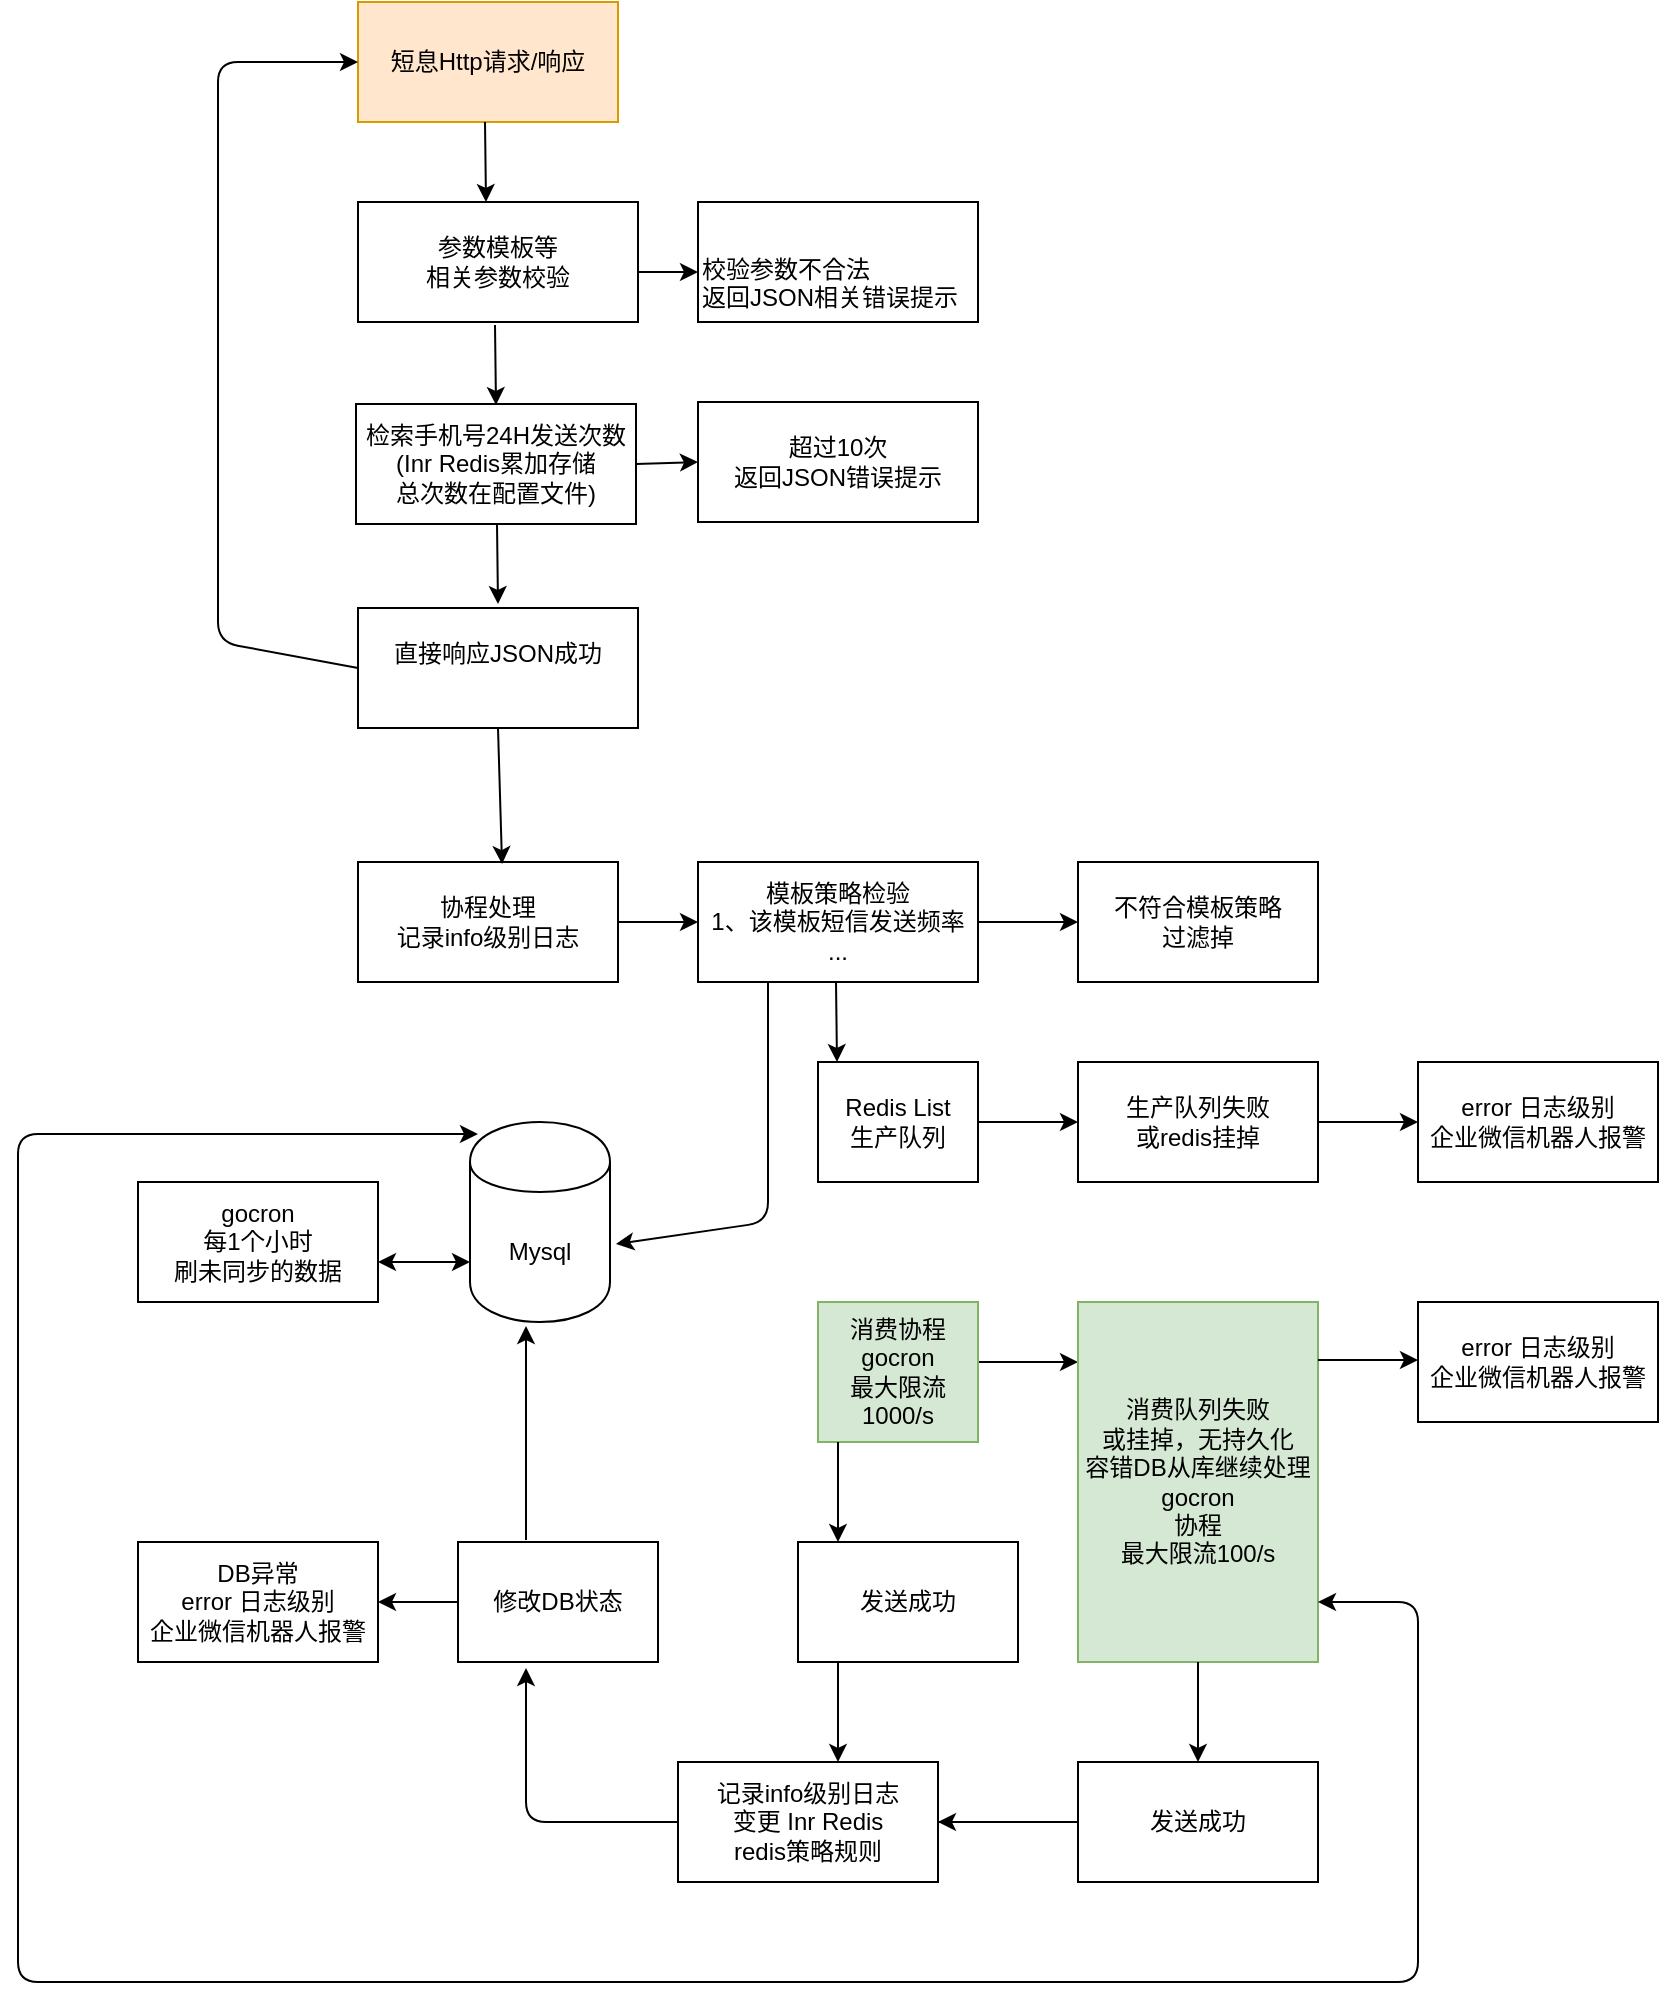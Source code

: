 <mxfile version="12.2.2" type="github" pages="1">
  <diagram id="TEr-i3hXzBpxG9_pwskx" name="Page-1">
    <mxGraphModel dx="1024" dy="539" grid="1" gridSize="10" guides="1" tooltips="1" connect="1" arrows="1" fold="1" page="1" pageScale="1" pageWidth="850" pageHeight="1100" math="0" shadow="0">
      <root>
        <mxCell id="0"/>
        <mxCell id="1" parent="0"/>
        <mxCell id="14zkq9FagbulSUfMpFAQ-1" value="&lt;div&gt;短息Http请求/响应&lt;/div&gt;" style="rounded=0;whiteSpace=wrap;html=1;fillColor=#ffe6cc;strokeColor=#d79b00;" parent="1" vertex="1">
          <mxGeometry x="190" y="70" width="130" height="60" as="geometry"/>
        </mxCell>
        <mxCell id="14zkq9FagbulSUfMpFAQ-2" value="&lt;div&gt;参数模板等&lt;/div&gt;&lt;div&gt;相关参数校验&lt;/div&gt;" style="rounded=0;whiteSpace=wrap;html=1;" parent="1" vertex="1">
          <mxGeometry x="190" y="170" width="140" height="60" as="geometry"/>
        </mxCell>
        <mxCell id="14zkq9FagbulSUfMpFAQ-4" value="" style="rounded=0;whiteSpace=wrap;html=1;" parent="1" vertex="1">
          <mxGeometry x="360" y="170" width="140" height="60" as="geometry"/>
        </mxCell>
        <mxCell id="14zkq9FagbulSUfMpFAQ-5" value="&lt;div&gt;校验参数不合法 &lt;br&gt;&lt;/div&gt;&lt;div&gt;返回JSON相关错误提示&lt;/div&gt;" style="text;html=1;" parent="1" vertex="1">
          <mxGeometry x="360" y="190" width="120" height="30" as="geometry"/>
        </mxCell>
        <mxCell id="14zkq9FagbulSUfMpFAQ-6" value="&lt;div&gt;检索手机号24H发送次数&lt;/div&gt;&lt;div&gt;(Inr Redis累加存储&lt;/div&gt;&lt;div&gt;总次数在配置文件)&lt;/div&gt;" style="rounded=0;whiteSpace=wrap;html=1;" parent="1" vertex="1">
          <mxGeometry x="189" y="271" width="140" height="60" as="geometry"/>
        </mxCell>
        <mxCell id="14zkq9FagbulSUfMpFAQ-7" value="&lt;div&gt;超过10次&lt;/div&gt;&lt;div&gt;返回JSON错误提示&lt;br&gt;&lt;/div&gt;" style="rounded=0;whiteSpace=wrap;html=1;" parent="1" vertex="1">
          <mxGeometry x="360" y="270" width="140" height="60" as="geometry"/>
        </mxCell>
        <mxCell id="14zkq9FagbulSUfMpFAQ-8" value="&lt;div&gt;直接响应JSON成功&lt;/div&gt;&lt;div&gt;&lt;br&gt;&lt;/div&gt;" style="rounded=0;whiteSpace=wrap;html=1;" parent="1" vertex="1">
          <mxGeometry x="190" y="373" width="140" height="60" as="geometry"/>
        </mxCell>
        <mxCell id="14zkq9FagbulSUfMpFAQ-11" value="&lt;div&gt;模板策略检验&lt;/div&gt;&lt;div&gt;1、该模板短信发送频率&lt;br&gt;&lt;/div&gt;&lt;div&gt;...&lt;br&gt;&lt;/div&gt;" style="rounded=0;whiteSpace=wrap;html=1;" parent="1" vertex="1">
          <mxGeometry x="360" y="500" width="140" height="60" as="geometry"/>
        </mxCell>
        <mxCell id="14zkq9FagbulSUfMpFAQ-13" value="&lt;div&gt;不符合模板策略&lt;/div&gt;&lt;div&gt;过滤掉&lt;br&gt;&lt;/div&gt;" style="rounded=0;whiteSpace=wrap;html=1;" parent="1" vertex="1">
          <mxGeometry x="550" y="500" width="120" height="60" as="geometry"/>
        </mxCell>
        <mxCell id="14zkq9FagbulSUfMpFAQ-14" value="&lt;div&gt;协程处理&lt;/div&gt;&lt;div&gt;记录info级别日志&lt;br&gt;&lt;/div&gt;" style="rounded=0;whiteSpace=wrap;html=1;" parent="1" vertex="1">
          <mxGeometry x="190" y="500" width="130" height="60" as="geometry"/>
        </mxCell>
        <mxCell id="14zkq9FagbulSUfMpFAQ-17" value="&lt;div&gt;Redis List&lt;/div&gt;&lt;div&gt;生产队列&lt;/div&gt;" style="rounded=0;whiteSpace=wrap;html=1;" parent="1" vertex="1">
          <mxGeometry x="420" y="600" width="80" height="60" as="geometry"/>
        </mxCell>
        <mxCell id="14zkq9FagbulSUfMpFAQ-18" value="&lt;div&gt;生产队列失败&lt;/div&gt;&lt;div&gt;或redis挂掉&lt;br&gt;&lt;/div&gt;" style="rounded=0;whiteSpace=wrap;html=1;" parent="1" vertex="1">
          <mxGeometry x="550" y="600" width="120" height="60" as="geometry"/>
        </mxCell>
        <mxCell id="14zkq9FagbulSUfMpFAQ-65" value="" style="edgeStyle=orthogonalEdgeStyle;rounded=0;orthogonalLoop=1;jettySize=auto;html=1;" parent="1" source="14zkq9FagbulSUfMpFAQ-20" target="14zkq9FagbulSUfMpFAQ-21" edge="1">
          <mxGeometry relative="1" as="geometry">
            <Array as="points">
              <mxPoint x="530" y="750"/>
              <mxPoint x="530" y="750"/>
            </Array>
          </mxGeometry>
        </mxCell>
        <mxCell id="14zkq9FagbulSUfMpFAQ-20" value="&lt;div&gt;消费协程gocron&lt;/div&gt;&lt;div&gt;最大限流1000/s&lt;br&gt;&lt;/div&gt;" style="rounded=0;whiteSpace=wrap;html=1;fillColor=#d5e8d4;strokeColor=#82b366;" parent="1" vertex="1">
          <mxGeometry x="420" y="720" width="80" height="70" as="geometry"/>
        </mxCell>
        <mxCell id="14zkq9FagbulSUfMpFAQ-21" value="&lt;div&gt;消费队列失败&lt;/div&gt;&lt;div&gt;或挂掉，无持久化&lt;/div&gt;&lt;div&gt;&lt;div&gt;容错DB从库继续处理&lt;/div&gt;&lt;div&gt;gocron&lt;/div&gt;&lt;div&gt;协程&lt;/div&gt;&lt;div&gt;最大限流100/s&lt;br&gt;&lt;/div&gt;&lt;/div&gt;" style="rounded=0;whiteSpace=wrap;html=1;fillColor=#d5e8d4;strokeColor=#82b366;" parent="1" vertex="1">
          <mxGeometry x="550" y="720" width="120" height="180" as="geometry"/>
        </mxCell>
        <mxCell id="14zkq9FagbulSUfMpFAQ-22" value="&lt;div&gt;发送成功&lt;/div&gt;" style="rounded=0;whiteSpace=wrap;html=1;" parent="1" vertex="1">
          <mxGeometry x="410" y="840" width="110" height="60" as="geometry"/>
        </mxCell>
        <mxCell id="14zkq9FagbulSUfMpFAQ-23" value="修改DB状态" style="rounded=0;whiteSpace=wrap;html=1;" parent="1" vertex="1">
          <mxGeometry x="240" y="840" width="100" height="60" as="geometry"/>
        </mxCell>
        <mxCell id="14zkq9FagbulSUfMpFAQ-24" value="&lt;div&gt;Mysql&lt;/div&gt;" style="shape=cylinder;whiteSpace=wrap;html=1;boundedLbl=1;backgroundOutline=1;" parent="1" vertex="1">
          <mxGeometry x="246" y="630" width="70" height="100" as="geometry"/>
        </mxCell>
        <mxCell id="14zkq9FagbulSUfMpFAQ-25" value="&lt;div&gt;error 日志级别&lt;/div&gt;&lt;div&gt;企业微信机器人报警&lt;/div&gt;" style="rounded=0;whiteSpace=wrap;html=1;" parent="1" vertex="1">
          <mxGeometry x="720" y="600" width="120" height="60" as="geometry"/>
        </mxCell>
        <mxCell id="14zkq9FagbulSUfMpFAQ-26" value="&lt;div&gt;error 日志级别&lt;br&gt;&lt;/div&gt;&lt;div&gt;企业微信机器人报警&lt;/div&gt;" style="rounded=0;whiteSpace=wrap;html=1;" parent="1" vertex="1">
          <mxGeometry x="720" y="720" width="120" height="60" as="geometry"/>
        </mxCell>
        <mxCell id="14zkq9FagbulSUfMpFAQ-27" value="" style="endArrow=classic;html=1;" parent="1" edge="1">
          <mxGeometry width="50" height="50" relative="1" as="geometry">
            <mxPoint x="253.5" y="130" as="sourcePoint"/>
            <mxPoint x="254" y="170" as="targetPoint"/>
          </mxGeometry>
        </mxCell>
        <mxCell id="14zkq9FagbulSUfMpFAQ-33" value="" style="endArrow=classic;html=1;entryX=0;entryY=0.5;entryDx=0;entryDy=0;exitX=1;exitY=0.5;exitDx=0;exitDy=0;" parent="1" source="14zkq9FagbulSUfMpFAQ-6" target="14zkq9FagbulSUfMpFAQ-7" edge="1">
          <mxGeometry width="50" height="50" relative="1" as="geometry">
            <mxPoint x="340" y="300" as="sourcePoint"/>
            <mxPoint x="340.5" y="340" as="targetPoint"/>
          </mxGeometry>
        </mxCell>
        <mxCell id="14zkq9FagbulSUfMpFAQ-38" value="" style="endArrow=classic;html=1;" parent="1" edge="1">
          <mxGeometry width="50" height="50" relative="1" as="geometry">
            <mxPoint x="258.5" y="231.5" as="sourcePoint"/>
            <mxPoint x="259" y="271.5" as="targetPoint"/>
          </mxGeometry>
        </mxCell>
        <mxCell id="14zkq9FagbulSUfMpFAQ-39" value="" style="endArrow=classic;html=1;" parent="1" edge="1">
          <mxGeometry width="50" height="50" relative="1" as="geometry">
            <mxPoint x="259.5" y="331" as="sourcePoint"/>
            <mxPoint x="260" y="371" as="targetPoint"/>
          </mxGeometry>
        </mxCell>
        <mxCell id="14zkq9FagbulSUfMpFAQ-40" value="" style="endArrow=classic;html=1;" parent="1" edge="1">
          <mxGeometry width="50" height="50" relative="1" as="geometry">
            <mxPoint x="429" y="560" as="sourcePoint"/>
            <mxPoint x="429.5" y="600" as="targetPoint"/>
          </mxGeometry>
        </mxCell>
        <mxCell id="14zkq9FagbulSUfMpFAQ-46" value="" style="endArrow=classic;html=1;entryX=0;entryY=0.5;entryDx=0;entryDy=0;exitX=0;exitY=0.5;exitDx=0;exitDy=0;" parent="1" source="14zkq9FagbulSUfMpFAQ-8" target="14zkq9FagbulSUfMpFAQ-1" edge="1">
          <mxGeometry width="50" height="50" relative="1" as="geometry">
            <mxPoint x="175" y="550" as="sourcePoint"/>
            <mxPoint x="130" y="70" as="targetPoint"/>
            <Array as="points">
              <mxPoint x="120" y="390"/>
              <mxPoint x="120" y="100"/>
            </Array>
          </mxGeometry>
        </mxCell>
        <mxCell id="14zkq9FagbulSUfMpFAQ-54" value="" style="endArrow=classic;html=1;entryX=0;entryY=0.5;entryDx=0;entryDy=0;" parent="1" target="14zkq9FagbulSUfMpFAQ-5" edge="1">
          <mxGeometry width="50" height="50" relative="1" as="geometry">
            <mxPoint x="330" y="205" as="sourcePoint"/>
            <mxPoint x="369" y="155" as="targetPoint"/>
          </mxGeometry>
        </mxCell>
        <mxCell id="14zkq9FagbulSUfMpFAQ-55" value="" style="endArrow=classic;html=1;entryX=0;entryY=0.5;entryDx=0;entryDy=0;" parent="1" target="14zkq9FagbulSUfMpFAQ-11" edge="1">
          <mxGeometry width="50" height="50" relative="1" as="geometry">
            <mxPoint x="320" y="530" as="sourcePoint"/>
            <mxPoint x="370" y="480" as="targetPoint"/>
          </mxGeometry>
        </mxCell>
        <mxCell id="14zkq9FagbulSUfMpFAQ-56" value="" style="endArrow=classic;html=1;" parent="1" target="14zkq9FagbulSUfMpFAQ-13" edge="1">
          <mxGeometry width="50" height="50" relative="1" as="geometry">
            <mxPoint x="500" y="530" as="sourcePoint"/>
            <mxPoint x="550" y="480" as="targetPoint"/>
          </mxGeometry>
        </mxCell>
        <mxCell id="14zkq9FagbulSUfMpFAQ-57" value="" style="endArrow=classic;html=1;exitX=0.25;exitY=1;exitDx=0;exitDy=0;entryX=1.043;entryY=0.61;entryDx=0;entryDy=0;entryPerimeter=0;" parent="1" source="14zkq9FagbulSUfMpFAQ-11" target="14zkq9FagbulSUfMpFAQ-24" edge="1">
          <mxGeometry width="50" height="50" relative="1" as="geometry">
            <mxPoint x="110" y="1060" as="sourcePoint"/>
            <mxPoint x="380" y="680" as="targetPoint"/>
            <Array as="points">
              <mxPoint x="395" y="680"/>
            </Array>
          </mxGeometry>
        </mxCell>
        <mxCell id="14zkq9FagbulSUfMpFAQ-58" value="" style="endArrow=classic;html=1;" parent="1" target="14zkq9FagbulSUfMpFAQ-18" edge="1">
          <mxGeometry width="50" height="50" relative="1" as="geometry">
            <mxPoint x="500" y="630" as="sourcePoint"/>
            <mxPoint x="550" y="580" as="targetPoint"/>
          </mxGeometry>
        </mxCell>
        <mxCell id="14zkq9FagbulSUfMpFAQ-59" value="" style="endArrow=classic;html=1;" parent="1" target="14zkq9FagbulSUfMpFAQ-25" edge="1">
          <mxGeometry width="50" height="50" relative="1" as="geometry">
            <mxPoint x="670" y="630" as="sourcePoint"/>
            <mxPoint x="720" y="580" as="targetPoint"/>
          </mxGeometry>
        </mxCell>
        <mxCell id="14zkq9FagbulSUfMpFAQ-60" value="" style="endArrow=classic;html=1;entryX=0.554;entryY=0.017;entryDx=0;entryDy=0;entryPerimeter=0;" parent="1" target="14zkq9FagbulSUfMpFAQ-14" edge="1">
          <mxGeometry width="50" height="50" relative="1" as="geometry">
            <mxPoint x="260" y="433" as="sourcePoint"/>
            <mxPoint x="260" y="482.5" as="targetPoint"/>
          </mxGeometry>
        </mxCell>
        <mxCell id="14zkq9FagbulSUfMpFAQ-66" value="" style="endArrow=classic;html=1;" parent="1" edge="1">
          <mxGeometry width="50" height="50" relative="1" as="geometry">
            <mxPoint x="670" y="749" as="sourcePoint"/>
            <mxPoint x="720" y="749" as="targetPoint"/>
          </mxGeometry>
        </mxCell>
        <mxCell id="14zkq9FagbulSUfMpFAQ-68" value="" style="endArrow=classic;html=1;" parent="1" edge="1">
          <mxGeometry width="50" height="50" relative="1" as="geometry">
            <mxPoint x="430" y="790" as="sourcePoint"/>
            <mxPoint x="430" y="840" as="targetPoint"/>
          </mxGeometry>
        </mxCell>
        <mxCell id="14zkq9FagbulSUfMpFAQ-70" value="" style="endArrow=classic;html=1;entryX=0.4;entryY=1.02;entryDx=0;entryDy=0;entryPerimeter=0;" parent="1" target="14zkq9FagbulSUfMpFAQ-24" edge="1">
          <mxGeometry width="50" height="50" relative="1" as="geometry">
            <mxPoint x="274" y="839" as="sourcePoint"/>
            <mxPoint x="320" y="790" as="targetPoint"/>
          </mxGeometry>
        </mxCell>
        <mxCell id="14zkq9FagbulSUfMpFAQ-74" value="发送成功" style="rounded=0;whiteSpace=wrap;html=1;" parent="1" vertex="1">
          <mxGeometry x="550" y="950" width="120" height="60" as="geometry"/>
        </mxCell>
        <mxCell id="14zkq9FagbulSUfMpFAQ-75" value="" style="endArrow=classic;html=1;" parent="1" target="14zkq9FagbulSUfMpFAQ-74" edge="1">
          <mxGeometry width="50" height="50" relative="1" as="geometry">
            <mxPoint x="610" y="900" as="sourcePoint"/>
            <mxPoint x="660" y="850" as="targetPoint"/>
          </mxGeometry>
        </mxCell>
        <mxCell id="14zkq9FagbulSUfMpFAQ-76" value="" style="endArrow=classic;html=1;entryX=0.34;entryY=1.05;entryDx=0;entryDy=0;entryPerimeter=0;exitX=0;exitY=0.5;exitDx=0;exitDy=0;" parent="1" source="14zkq9FagbulSUfMpFAQ-74" target="14zkq9FagbulSUfMpFAQ-23" edge="1">
          <mxGeometry width="50" height="50" relative="1" as="geometry">
            <mxPoint x="110" y="1080" as="sourcePoint"/>
            <mxPoint x="160" y="1030" as="targetPoint"/>
            <Array as="points">
              <mxPoint x="274" y="980"/>
            </Array>
          </mxGeometry>
        </mxCell>
        <mxCell id="14zkq9FagbulSUfMpFAQ-78" value="&lt;div&gt;DB异常&lt;/div&gt;&lt;div&gt;error 日志级别&lt;br&gt;&lt;/div&gt;&lt;div&gt;企业微信机器人报警&lt;/div&gt;" style="rounded=0;whiteSpace=wrap;html=1;" parent="1" vertex="1">
          <mxGeometry x="80" y="840" width="120" height="60" as="geometry"/>
        </mxCell>
        <mxCell id="14zkq9FagbulSUfMpFAQ-79" value="" style="endArrow=classic;html=1;exitX=0;exitY=0.5;exitDx=0;exitDy=0;entryX=1;entryY=0.5;entryDx=0;entryDy=0;" parent="1" source="14zkq9FagbulSUfMpFAQ-23" target="14zkq9FagbulSUfMpFAQ-78" edge="1">
          <mxGeometry width="50" height="50" relative="1" as="geometry">
            <mxPoint x="200" y="870" as="sourcePoint"/>
            <mxPoint x="250" y="820" as="targetPoint"/>
          </mxGeometry>
        </mxCell>
        <mxCell id="14zkq9FagbulSUfMpFAQ-80" value="&lt;div&gt;gocron&lt;/div&gt;&lt;div&gt;每1个小时&lt;/div&gt;&lt;div&gt;刷未同步的数据&lt;br&gt;&lt;/div&gt;" style="rounded=0;whiteSpace=wrap;html=1;" parent="1" vertex="1">
          <mxGeometry x="80" y="660" width="120" height="60" as="geometry"/>
        </mxCell>
        <mxCell id="14zkq9FagbulSUfMpFAQ-81" value="" style="endArrow=classic;startArrow=classic;html=1;entryX=0;entryY=0.7;entryDx=0;entryDy=0;" parent="1" target="14zkq9FagbulSUfMpFAQ-24" edge="1">
          <mxGeometry width="50" height="50" relative="1" as="geometry">
            <mxPoint x="200" y="700" as="sourcePoint"/>
            <mxPoint x="250" y="650" as="targetPoint"/>
          </mxGeometry>
        </mxCell>
        <mxCell id="14zkq9FagbulSUfMpFAQ-83" value="" style="endArrow=classic;startArrow=classic;html=1;entryX=0.057;entryY=0.06;entryDx=0;entryDy=0;entryPerimeter=0;exitX=1;exitY=0.5;exitDx=0;exitDy=0;" parent="1" target="14zkq9FagbulSUfMpFAQ-24" edge="1">
          <mxGeometry width="50" height="50" relative="1" as="geometry">
            <mxPoint x="670" y="870" as="sourcePoint"/>
            <mxPoint x="-120" y="630" as="targetPoint"/>
            <Array as="points">
              <mxPoint x="720" y="870"/>
              <mxPoint x="720" y="1060"/>
              <mxPoint x="360" y="1060"/>
              <mxPoint x="20" y="1060"/>
              <mxPoint x="20" y="636"/>
            </Array>
          </mxGeometry>
        </mxCell>
        <mxCell id="14zkq9FagbulSUfMpFAQ-85" value="&lt;div&gt;记录info级别日志&lt;/div&gt;&lt;div&gt;变更 Inr Redis&lt;/div&gt;&lt;div&gt;redis策略规则&lt;br&gt;&lt;/div&gt;" style="rounded=0;whiteSpace=wrap;html=1;" parent="1" vertex="1">
          <mxGeometry x="350" y="950" width="130" height="60" as="geometry"/>
        </mxCell>
        <mxCell id="14zkq9FagbulSUfMpFAQ-86" value="" style="endArrow=classic;html=1;" parent="1" edge="1">
          <mxGeometry width="50" height="50" relative="1" as="geometry">
            <mxPoint x="430" y="900" as="sourcePoint"/>
            <mxPoint x="430" y="950" as="targetPoint"/>
          </mxGeometry>
        </mxCell>
        <mxCell id="14zkq9FagbulSUfMpFAQ-88" value="" style="endArrow=classic;html=1;exitX=0;exitY=0.5;exitDx=0;exitDy=0;entryX=1;entryY=0.5;entryDx=0;entryDy=0;" parent="1" source="14zkq9FagbulSUfMpFAQ-74" target="14zkq9FagbulSUfMpFAQ-85" edge="1">
          <mxGeometry width="50" height="50" relative="1" as="geometry">
            <mxPoint x="10" y="1140" as="sourcePoint"/>
            <mxPoint x="60" y="1090" as="targetPoint"/>
          </mxGeometry>
        </mxCell>
      </root>
    </mxGraphModel>
  </diagram>
</mxfile>
